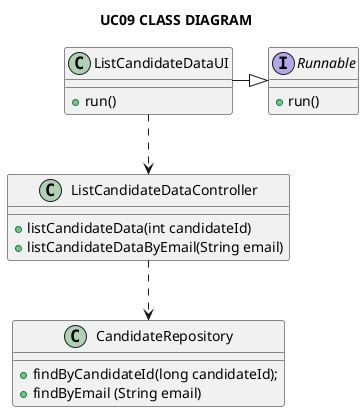 @startuml

title UC09 CLASS DIAGRAM

interface Runnable {
    + run()
}

class ListCandidateDataUI {
    + run()
}

class ListCandidateDataController {
    + listCandidateData(int candidateId)
    + listCandidateDataByEmail(String email)
}

class CandidateRepository {
    + findByCandidateId(long candidateId);
    + findByEmail (String email)
}

ListCandidateDataUI -|> Runnable
ListCandidateDataUI ..> ListCandidateDataController
ListCandidateDataController ..> CandidateRepository

@enduml